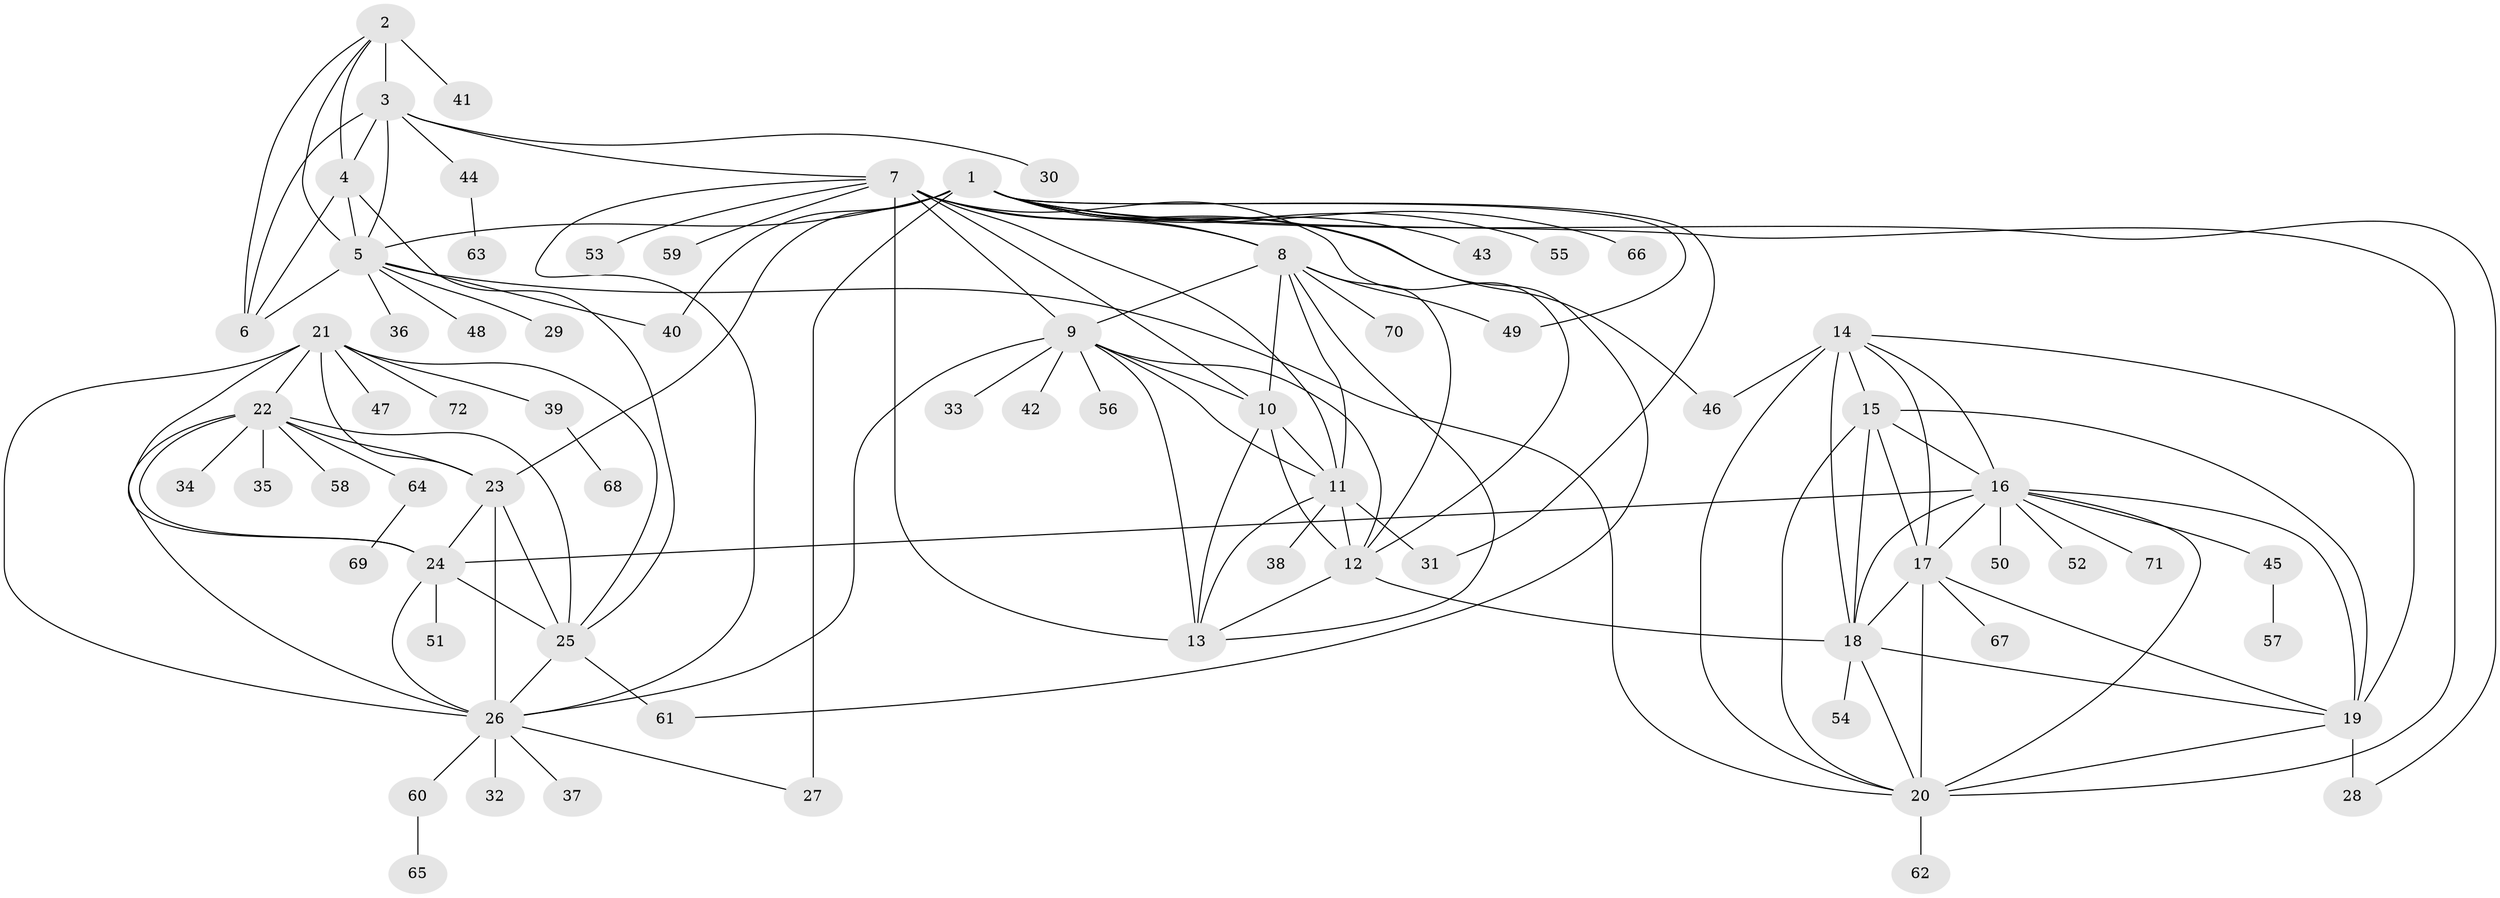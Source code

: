 // original degree distribution, {8: 0.05555555555555555, 9: 0.04861111111111111, 10: 0.027777777777777776, 7: 0.027777777777777776, 14: 0.006944444444444444, 6: 0.013888888888888888, 11: 0.020833333333333332, 13: 0.006944444444444444, 12: 0.027777777777777776, 16: 0.006944444444444444, 1: 0.6111111111111112, 2: 0.125, 3: 0.020833333333333332}
// Generated by graph-tools (version 1.1) at 2025/52/03/04/25 22:52:46]
// undirected, 72 vertices, 131 edges
graph export_dot {
  node [color=gray90,style=filled];
  1;
  2;
  3;
  4;
  5;
  6;
  7;
  8;
  9;
  10;
  11;
  12;
  13;
  14;
  15;
  16;
  17;
  18;
  19;
  20;
  21;
  22;
  23;
  24;
  25;
  26;
  27;
  28;
  29;
  30;
  31;
  32;
  33;
  34;
  35;
  36;
  37;
  38;
  39;
  40;
  41;
  42;
  43;
  44;
  45;
  46;
  47;
  48;
  49;
  50;
  51;
  52;
  53;
  54;
  55;
  56;
  57;
  58;
  59;
  60;
  61;
  62;
  63;
  64;
  65;
  66;
  67;
  68;
  69;
  70;
  71;
  72;
  1 -- 5 [weight=1.0];
  1 -- 8 [weight=1.0];
  1 -- 20 [weight=1.0];
  1 -- 23 [weight=1.0];
  1 -- 27 [weight=6.0];
  1 -- 28 [weight=1.0];
  1 -- 31 [weight=1.0];
  1 -- 40 [weight=2.0];
  1 -- 43 [weight=1.0];
  1 -- 49 [weight=1.0];
  1 -- 55 [weight=1.0];
  1 -- 61 [weight=1.0];
  1 -- 66 [weight=1.0];
  2 -- 3 [weight=3.0];
  2 -- 4 [weight=1.0];
  2 -- 5 [weight=1.0];
  2 -- 6 [weight=1.0];
  2 -- 41 [weight=4.0];
  3 -- 4 [weight=3.0];
  3 -- 5 [weight=3.0];
  3 -- 6 [weight=4.0];
  3 -- 7 [weight=1.0];
  3 -- 30 [weight=1.0];
  3 -- 44 [weight=1.0];
  4 -- 5 [weight=1.0];
  4 -- 6 [weight=1.0];
  4 -- 25 [weight=1.0];
  5 -- 6 [weight=1.0];
  5 -- 20 [weight=1.0];
  5 -- 29 [weight=1.0];
  5 -- 36 [weight=1.0];
  5 -- 40 [weight=1.0];
  5 -- 48 [weight=1.0];
  7 -- 8 [weight=1.0];
  7 -- 9 [weight=1.0];
  7 -- 10 [weight=1.0];
  7 -- 11 [weight=1.0];
  7 -- 12 [weight=1.0];
  7 -- 13 [weight=1.0];
  7 -- 26 [weight=1.0];
  7 -- 46 [weight=1.0];
  7 -- 53 [weight=1.0];
  7 -- 59 [weight=1.0];
  8 -- 9 [weight=1.0];
  8 -- 10 [weight=1.0];
  8 -- 11 [weight=1.0];
  8 -- 12 [weight=1.0];
  8 -- 13 [weight=1.0];
  8 -- 49 [weight=1.0];
  8 -- 70 [weight=1.0];
  9 -- 10 [weight=1.0];
  9 -- 11 [weight=1.0];
  9 -- 12 [weight=1.0];
  9 -- 13 [weight=1.0];
  9 -- 26 [weight=1.0];
  9 -- 33 [weight=1.0];
  9 -- 42 [weight=1.0];
  9 -- 56 [weight=1.0];
  10 -- 11 [weight=1.0];
  10 -- 12 [weight=1.0];
  10 -- 13 [weight=1.0];
  11 -- 12 [weight=1.0];
  11 -- 13 [weight=1.0];
  11 -- 31 [weight=8.0];
  11 -- 38 [weight=1.0];
  12 -- 13 [weight=1.0];
  12 -- 18 [weight=1.0];
  14 -- 15 [weight=1.0];
  14 -- 16 [weight=1.0];
  14 -- 17 [weight=1.0];
  14 -- 18 [weight=1.0];
  14 -- 19 [weight=1.0];
  14 -- 20 [weight=1.0];
  14 -- 46 [weight=2.0];
  15 -- 16 [weight=1.0];
  15 -- 17 [weight=1.0];
  15 -- 18 [weight=1.0];
  15 -- 19 [weight=2.0];
  15 -- 20 [weight=1.0];
  16 -- 17 [weight=1.0];
  16 -- 18 [weight=1.0];
  16 -- 19 [weight=1.0];
  16 -- 20 [weight=1.0];
  16 -- 24 [weight=1.0];
  16 -- 45 [weight=1.0];
  16 -- 50 [weight=1.0];
  16 -- 52 [weight=1.0];
  16 -- 71 [weight=1.0];
  17 -- 18 [weight=1.0];
  17 -- 19 [weight=1.0];
  17 -- 20 [weight=1.0];
  17 -- 67 [weight=1.0];
  18 -- 19 [weight=1.0];
  18 -- 20 [weight=1.0];
  18 -- 54 [weight=1.0];
  19 -- 20 [weight=1.0];
  19 -- 28 [weight=6.0];
  20 -- 62 [weight=1.0];
  21 -- 22 [weight=1.0];
  21 -- 23 [weight=1.0];
  21 -- 24 [weight=1.0];
  21 -- 25 [weight=1.0];
  21 -- 26 [weight=2.0];
  21 -- 39 [weight=1.0];
  21 -- 47 [weight=1.0];
  21 -- 72 [weight=1.0];
  22 -- 23 [weight=1.0];
  22 -- 24 [weight=1.0];
  22 -- 25 [weight=1.0];
  22 -- 26 [weight=2.0];
  22 -- 34 [weight=1.0];
  22 -- 35 [weight=1.0];
  22 -- 58 [weight=1.0];
  22 -- 64 [weight=1.0];
  23 -- 24 [weight=1.0];
  23 -- 25 [weight=1.0];
  23 -- 26 [weight=6.0];
  24 -- 25 [weight=1.0];
  24 -- 26 [weight=2.0];
  24 -- 51 [weight=1.0];
  25 -- 26 [weight=2.0];
  25 -- 61 [weight=1.0];
  26 -- 27 [weight=1.0];
  26 -- 32 [weight=1.0];
  26 -- 37 [weight=1.0];
  26 -- 60 [weight=1.0];
  39 -- 68 [weight=1.0];
  44 -- 63 [weight=1.0];
  45 -- 57 [weight=1.0];
  60 -- 65 [weight=1.0];
  64 -- 69 [weight=1.0];
}
